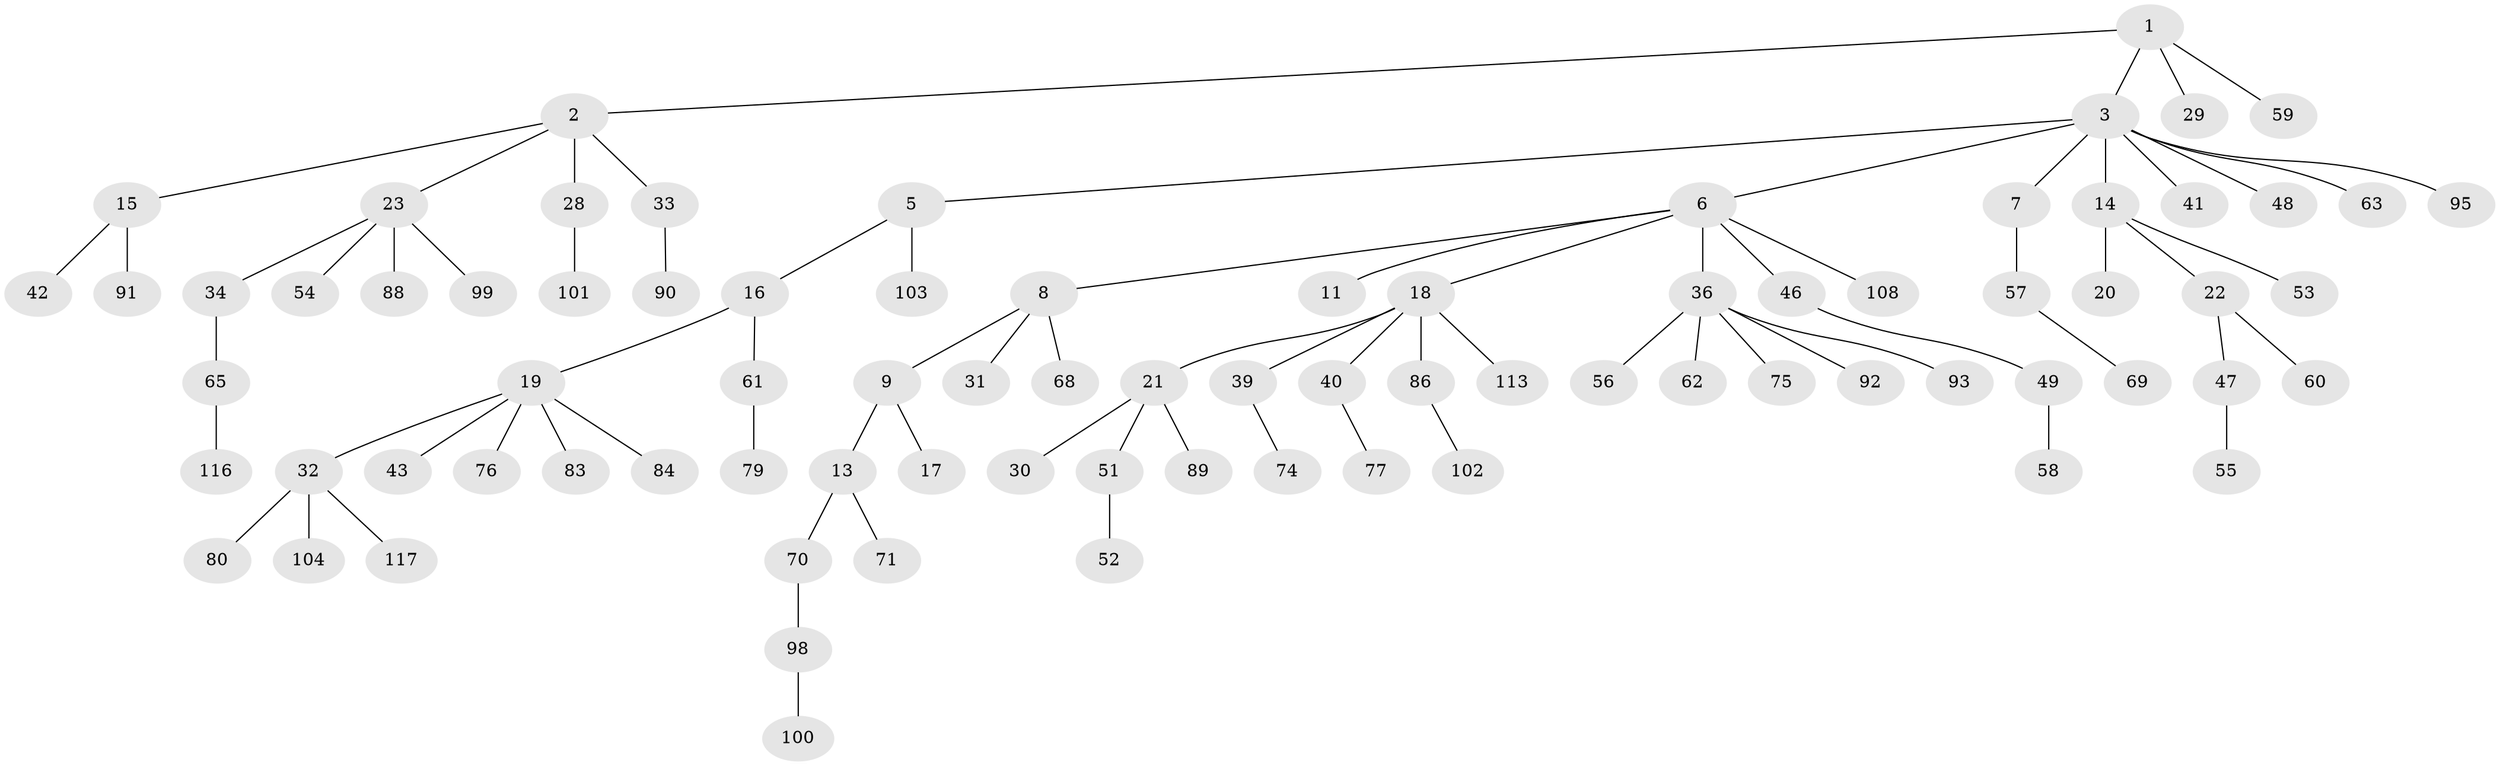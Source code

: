 // Generated by graph-tools (version 1.1) at 2025/24/03/03/25 07:24:09]
// undirected, 82 vertices, 81 edges
graph export_dot {
graph [start="1"]
  node [color=gray90,style=filled];
  1 [super="+26"];
  2 [super="+10"];
  3 [super="+4"];
  5 [super="+66"];
  6 [super="+45"];
  7 [super="+110"];
  8;
  9 [super="+12"];
  11 [super="+96"];
  13 [super="+44"];
  14 [super="+24"];
  15 [super="+25"];
  16;
  17;
  18 [super="+35"];
  19 [super="+27"];
  20;
  21 [super="+67"];
  22 [super="+37"];
  23 [super="+94"];
  28 [super="+87"];
  29;
  30;
  31;
  32 [super="+73"];
  33;
  34;
  36 [super="+38"];
  39;
  40 [super="+72"];
  41;
  42;
  43;
  46 [super="+114"];
  47 [super="+50"];
  48;
  49 [super="+107"];
  51 [super="+64"];
  52 [super="+78"];
  53;
  54 [super="+111"];
  55;
  56;
  57;
  58 [super="+82"];
  59;
  60;
  61;
  62;
  63 [super="+85"];
  65;
  68 [super="+105"];
  69;
  70 [super="+112"];
  71;
  74;
  75 [super="+81"];
  76;
  77;
  79 [super="+118"];
  80;
  83;
  84 [super="+97"];
  86;
  88 [super="+115"];
  89;
  90;
  91;
  92;
  93;
  95;
  98;
  99;
  100;
  101 [super="+106"];
  102;
  103 [super="+109"];
  104;
  108;
  113;
  116;
  117;
  1 -- 2;
  1 -- 3;
  1 -- 29;
  1 -- 59;
  2 -- 15;
  2 -- 23;
  2 -- 28;
  2 -- 33;
  3 -- 7;
  3 -- 14;
  3 -- 41;
  3 -- 63;
  3 -- 48;
  3 -- 5;
  3 -- 6;
  3 -- 95;
  5 -- 16;
  5 -- 103;
  6 -- 8;
  6 -- 11;
  6 -- 18;
  6 -- 36;
  6 -- 108;
  6 -- 46;
  7 -- 57;
  8 -- 9;
  8 -- 31;
  8 -- 68;
  9 -- 13;
  9 -- 17;
  13 -- 70;
  13 -- 71;
  14 -- 20;
  14 -- 22;
  14 -- 53;
  15 -- 91;
  15 -- 42;
  16 -- 19;
  16 -- 61;
  18 -- 21;
  18 -- 40;
  18 -- 86;
  18 -- 113;
  18 -- 39;
  19 -- 43;
  19 -- 83;
  19 -- 32;
  19 -- 76;
  19 -- 84;
  21 -- 30;
  21 -- 51;
  21 -- 89;
  22 -- 60;
  22 -- 47;
  23 -- 34;
  23 -- 54;
  23 -- 88;
  23 -- 99;
  28 -- 101;
  32 -- 117;
  32 -- 80;
  32 -- 104;
  33 -- 90;
  34 -- 65;
  36 -- 75;
  36 -- 93;
  36 -- 56;
  36 -- 62;
  36 -- 92;
  39 -- 74;
  40 -- 77;
  46 -- 49;
  47 -- 55;
  49 -- 58;
  51 -- 52;
  57 -- 69;
  61 -- 79;
  65 -- 116;
  70 -- 98;
  86 -- 102;
  98 -- 100;
}
